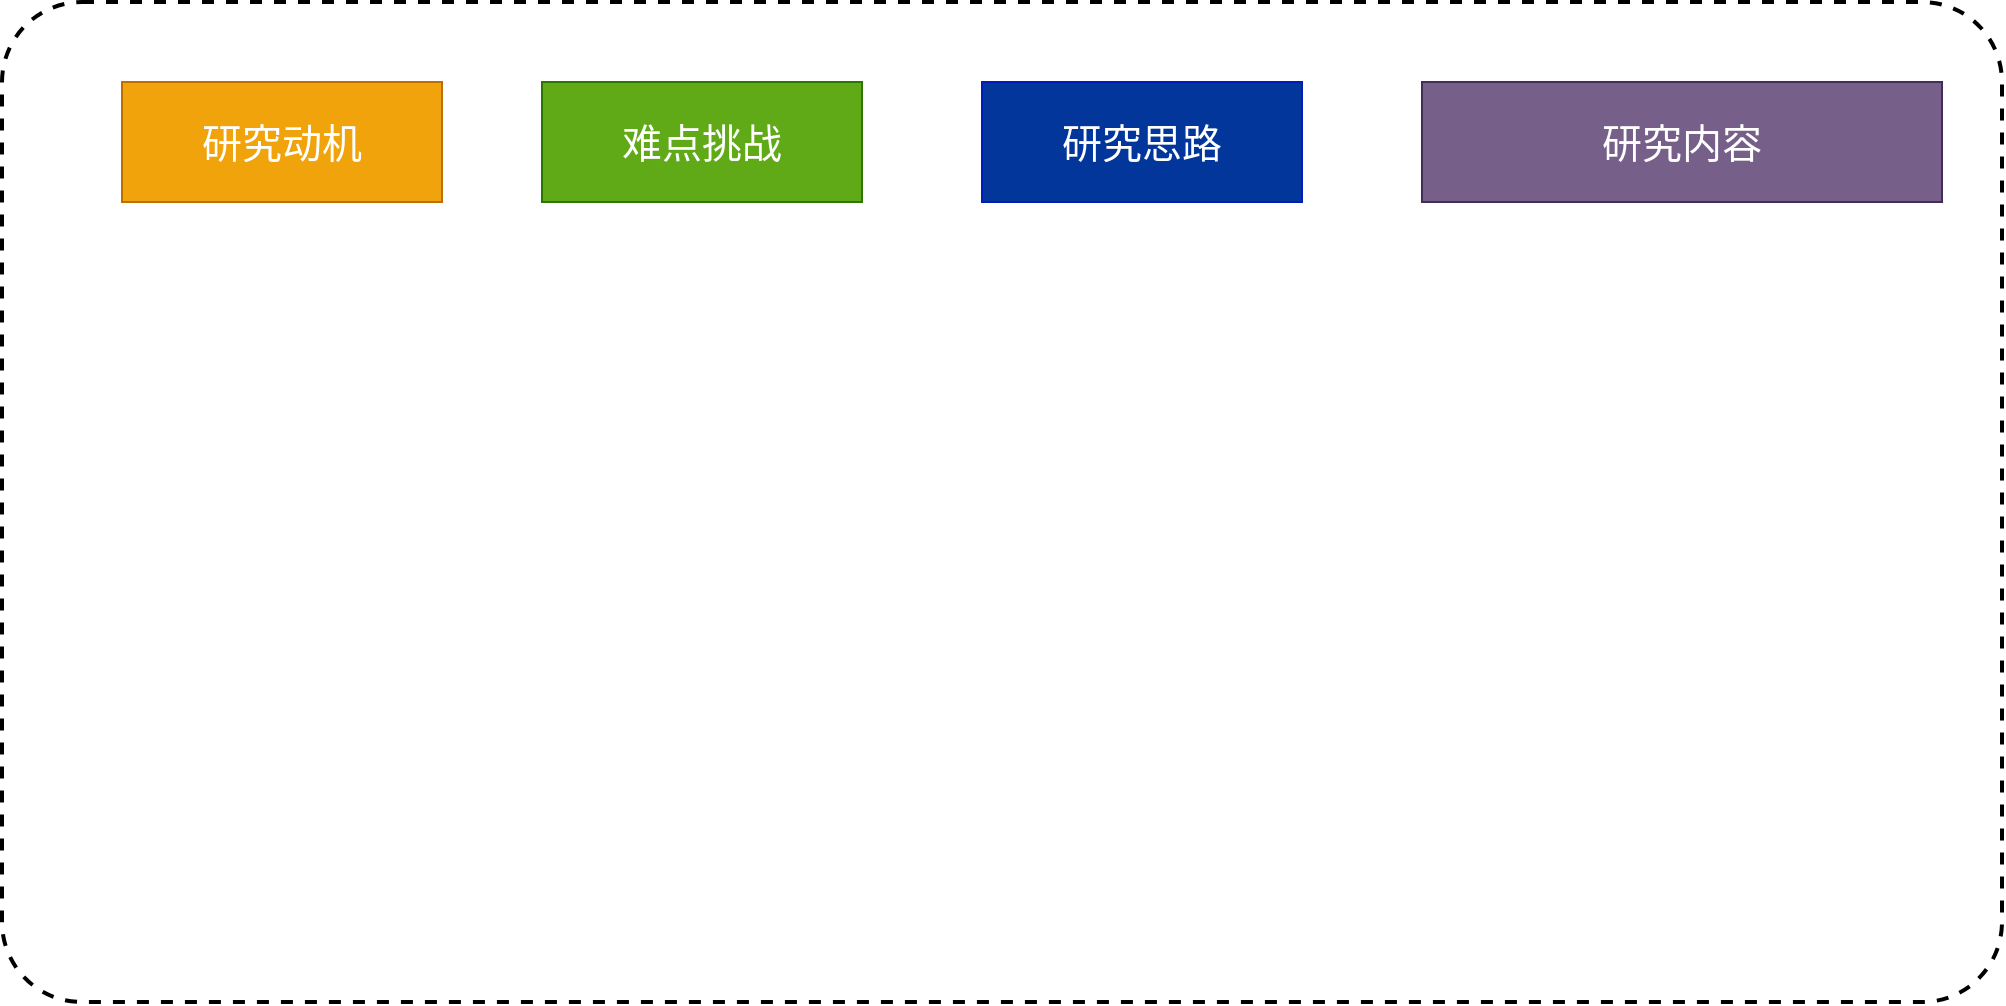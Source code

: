 <mxfile version="26.1.0">
  <diagram name="第 1 页" id="d5E2aU0CMnKmPMb9tsrx">
    <mxGraphModel dx="1235" dy="1783" grid="1" gridSize="10" guides="1" tooltips="1" connect="1" arrows="1" fold="1" page="1" pageScale="1" pageWidth="827" pageHeight="1169" math="0" shadow="0">
      <root>
        <mxCell id="0" />
        <mxCell id="1" parent="0" />
        <mxCell id="t1eVf3aolJbmQsEFquW4-1" value="" style="rounded=1;whiteSpace=wrap;html=1;dashed=1;strokeWidth=2;arcSize=8;" vertex="1" parent="1">
          <mxGeometry x="70" y="-70" width="1000" height="500" as="geometry" />
        </mxCell>
        <mxCell id="t1eVf3aolJbmQsEFquW4-2" value="&lt;font style=&quot;font-size: 20px; color: rgb(255, 255, 255);&quot;&gt;研究动机&lt;/font&gt;" style="rounded=0;whiteSpace=wrap;html=1;fillColor=#f0a30a;strokeColor=#BD7000;fontColor=#000000;" vertex="1" parent="1">
          <mxGeometry x="130" y="-30" width="160" height="60" as="geometry" />
        </mxCell>
        <mxCell id="t1eVf3aolJbmQsEFquW4-3" value="&lt;font style=&quot;font-size: 20px;&quot;&gt;难点挑战&lt;/font&gt;" style="rounded=0;whiteSpace=wrap;html=1;fillColor=#60a917;fontColor=#ffffff;strokeColor=#2D7600;" vertex="1" parent="1">
          <mxGeometry x="340" y="-30" width="160" height="60" as="geometry" />
        </mxCell>
        <mxCell id="t1eVf3aolJbmQsEFquW4-4" value="&lt;font style=&quot;font-size: 20px;&quot;&gt;研究思路&lt;/font&gt;" style="rounded=0;whiteSpace=wrap;html=1;fillColor=light-dark(#03369b, #6db2ff);fontColor=#ffffff;strokeColor=#001DBC;" vertex="1" parent="1">
          <mxGeometry x="560" y="-30" width="160" height="60" as="geometry" />
        </mxCell>
        <mxCell id="t1eVf3aolJbmQsEFquW4-5" value="&lt;span style=&quot;font-size: 20px;&quot;&gt;研究内容&lt;/span&gt;" style="rounded=0;whiteSpace=wrap;html=1;fillColor=#76608a;fontColor=#ffffff;strokeColor=#432D57;" vertex="1" parent="1">
          <mxGeometry x="780" y="-30" width="260" height="60" as="geometry" />
        </mxCell>
      </root>
    </mxGraphModel>
  </diagram>
</mxfile>
